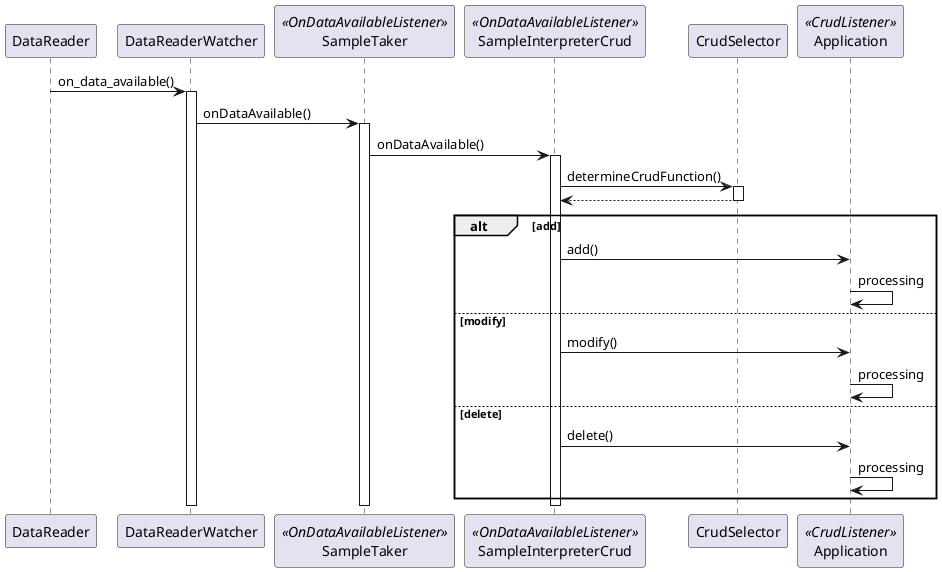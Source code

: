 @startuml

participant DataReader
participant DataReaderWatcher
participant SampleTaker <<OnDataAvailableListener>>
participant SampleInterpreterCrud <<OnDataAvailableListener>>
participant CrudSelector
participant Application <<CrudListener>>

DataReader -> DataReaderWatcher : on_data_available()
activate DataReaderWatcher

DataReaderWatcher -> SampleTaker : onDataAvailable()
activate SampleTaker

SampleTaker -> SampleInterpreterCrud : onDataAvailable()
activate SampleInterpreterCrud

SampleInterpreterCrud -> CrudSelector : determineCrudFunction()
activate CrudSelector
return
deactivate CrudSelector

alt add
	SampleInterpreterCrud -> Application : add()
    Application -> Application : processing
else modify
	SampleInterpreterCrud -> Application : modify()
    Application -> Application : processing
else delete
	SampleInterpreterCrud -> Application : delete()
    Application -> Application : processing
end

deactivate SampleInterpreterCrud
deactivate SampleTaker
deactivate DataReaderWatcher

@enduml
